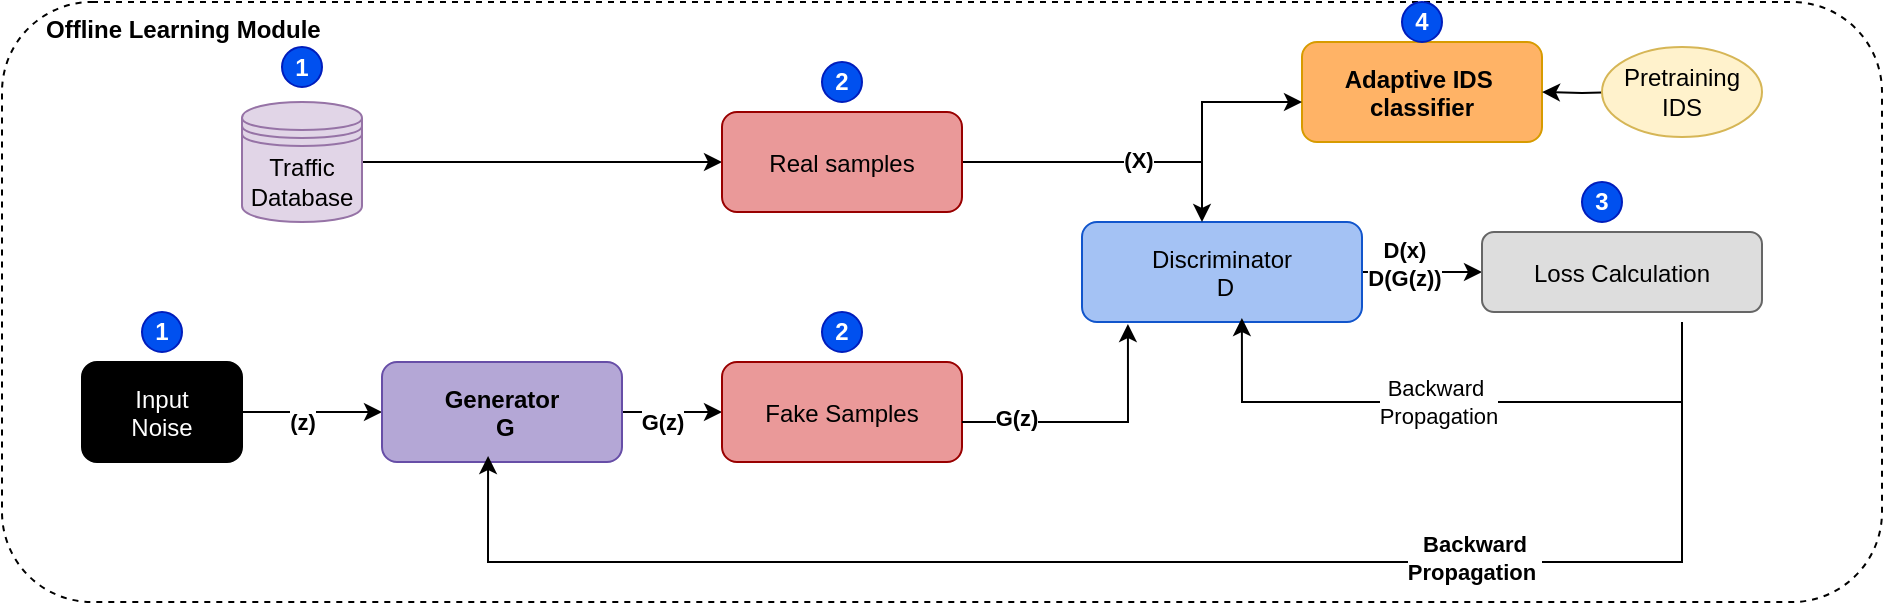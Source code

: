 <mxfile version="28.0.7" pages="3">
  <diagram id="page1" name="IDS + CTGAN Architecture">
    <mxGraphModel dx="872" dy="431" grid="1" gridSize="10" guides="1" tooltips="1" connect="1" arrows="1" fold="1" page="1" pageScale="1" pageWidth="1600" pageHeight="1200" math="0" shadow="0">
      <root>
        <mxCell id="0" />
        <mxCell id="1" parent="0" />
        <mxCell id="boxIDS" value="" style="rounded=1;dashed=1;fillColor=none;strokeColor=#000000;" parent="1" vertex="1">
          <mxGeometry x="40" y="30" width="940" height="300" as="geometry" />
        </mxCell>
        <mxCell id="labIDS" value="Offline Learning Module" style="text;html=1;fontStyle=1;fillColor=none;strokeColor=none;" parent="1" vertex="1">
          <mxGeometry x="60" y="30" width="100" height="20" as="geometry" />
        </mxCell>
        <mxCell id="ids" value="Adaptive IDS &#xa;classifier" style="rounded=1;fillColor=#ffb366;strokeColor=#d79b00;fontStyle=1;" parent="1" vertex="1">
          <mxGeometry x="690" y="50" width="120" height="50" as="geometry" />
        </mxCell>
        <mxCell id="4" style="endArrow=block;" parent="1" edge="1">
          <mxGeometry relative="1" as="geometry" />
        </mxCell>
        <mxCell id="8kCb_KNf4K_WgnJwePz0-16" value="" style="edgeStyle=orthogonalEdgeStyle;rounded=0;orthogonalLoop=1;jettySize=auto;html=1;" parent="1" source="8kCb_KNf4K_WgnJwePz0-12" target="8kCb_KNf4K_WgnJwePz0-13" edge="1">
          <mxGeometry relative="1" as="geometry" />
        </mxCell>
        <mxCell id="8kCb_KNf4K_WgnJwePz0-20" value="&lt;b&gt;(z)&lt;/b&gt;" style="edgeLabel;html=1;align=center;verticalAlign=middle;resizable=0;points=[];" parent="8kCb_KNf4K_WgnJwePz0-16" vertex="1" connectable="0">
          <mxGeometry x="-0.1" y="-2" relative="1" as="geometry">
            <mxPoint x="-2" y="3" as="offset" />
          </mxGeometry>
        </mxCell>
        <mxCell id="8kCb_KNf4K_WgnJwePz0-12" value="Input&#xa;Noise" style="rounded=1;fillColor=#000000;fontColor=#ffffff;" parent="1" vertex="1">
          <mxGeometry x="80" y="210" width="80" height="50" as="geometry" />
        </mxCell>
        <mxCell id="8kCb_KNf4K_WgnJwePz0-21" value="" style="edgeStyle=orthogonalEdgeStyle;rounded=0;orthogonalLoop=1;jettySize=auto;html=1;" parent="1" source="8kCb_KNf4K_WgnJwePz0-13" target="8kCb_KNf4K_WgnJwePz0-14" edge="1">
          <mxGeometry relative="1" as="geometry" />
        </mxCell>
        <mxCell id="8kCb_KNf4K_WgnJwePz0-23" value="&lt;b&gt;G(z)&lt;/b&gt;" style="edgeLabel;html=1;align=center;verticalAlign=middle;resizable=0;points=[];" parent="8kCb_KNf4K_WgnJwePz0-21" vertex="1" connectable="0">
          <mxGeometry x="-0.05" y="-1" relative="1" as="geometry">
            <mxPoint x="-4" y="4" as="offset" />
          </mxGeometry>
        </mxCell>
        <mxCell id="8kCb_KNf4K_WgnJwePz0-13" value="Generator&#xa; G" style="rounded=1;fillColor=#b4a7d6;strokeColor=#674ea7;fontStyle=1;" parent="1" vertex="1">
          <mxGeometry x="230" y="210" width="120" height="50" as="geometry" />
        </mxCell>
        <mxCell id="8kCb_KNf4K_WgnJwePz0-14" value="Fake Samples" style="rounded=1;fillColor=#ea9999;strokeColor=#990000;" parent="1" vertex="1">
          <mxGeometry x="400" y="210" width="120" height="50" as="geometry" />
        </mxCell>
        <mxCell id="8kCb_KNf4K_WgnJwePz0-43" value="" style="edgeStyle=orthogonalEdgeStyle;rounded=0;orthogonalLoop=1;jettySize=auto;html=1;" parent="1" source="8kCb_KNf4K_WgnJwePz0-15" target="8kCb_KNf4K_WgnJwePz0-42" edge="1">
          <mxGeometry relative="1" as="geometry" />
        </mxCell>
        <mxCell id="8kCb_KNf4K_WgnJwePz0-44" value="&lt;b&gt;D(x)&lt;/b&gt;&lt;div&gt;&lt;b&gt;D(G(z))&lt;/b&gt;&lt;/div&gt;" style="edgeLabel;html=1;align=center;verticalAlign=middle;resizable=0;points=[];" parent="8kCb_KNf4K_WgnJwePz0-43" vertex="1" connectable="0">
          <mxGeometry x="-0.3" y="4" relative="1" as="geometry">
            <mxPoint as="offset" />
          </mxGeometry>
        </mxCell>
        <mxCell id="8kCb_KNf4K_WgnJwePz0-15" value="Discriminator&#xa; D" style="rounded=1;fillColor=#a4c2f4;strokeColor=#1155cc;" parent="1" vertex="1">
          <mxGeometry x="580" y="140" width="140" height="50" as="geometry" />
        </mxCell>
        <mxCell id="8kCb_KNf4K_WgnJwePz0-26" value="" style="edgeStyle=orthogonalEdgeStyle;rounded=0;orthogonalLoop=1;jettySize=auto;html=1;" parent="1" source="8kCb_KNf4K_WgnJwePz0-24" target="8kCb_KNf4K_WgnJwePz0-25" edge="1">
          <mxGeometry relative="1" as="geometry" />
        </mxCell>
        <mxCell id="8kCb_KNf4K_WgnJwePz0-24" value="Traffic&lt;div&gt;Database&lt;/div&gt;" style="shape=datastore;whiteSpace=wrap;html=1;fillColor=#e1d5e7;strokeColor=#9673a6;" parent="1" vertex="1">
          <mxGeometry x="160" y="80" width="60" height="60" as="geometry" />
        </mxCell>
        <mxCell id="8kCb_KNf4K_WgnJwePz0-27" value="" style="edgeStyle=orthogonalEdgeStyle;rounded=0;orthogonalLoop=1;jettySize=auto;html=1;" parent="1" source="8kCb_KNf4K_WgnJwePz0-25" target="8kCb_KNf4K_WgnJwePz0-15" edge="1">
          <mxGeometry relative="1" as="geometry">
            <Array as="points">
              <mxPoint x="640" y="110" />
            </Array>
          </mxGeometry>
        </mxCell>
        <mxCell id="8kCb_KNf4K_WgnJwePz0-31" value="&lt;b&gt;&lt;font&gt;(X)&lt;/font&gt;&lt;/b&gt;" style="edgeLabel;html=1;align=center;verticalAlign=middle;resizable=0;points=[];" parent="8kCb_KNf4K_WgnJwePz0-27" vertex="1" connectable="0">
          <mxGeometry x="0.173" y="1" relative="1" as="geometry">
            <mxPoint as="offset" />
          </mxGeometry>
        </mxCell>
        <mxCell id="8kCb_KNf4K_WgnJwePz0-25" value="Real samples" style="rounded=1;fillColor=#ea9999;strokeColor=#990000;" parent="1" vertex="1">
          <mxGeometry x="400" y="85" width="120" height="50" as="geometry" />
        </mxCell>
        <mxCell id="8kCb_KNf4K_WgnJwePz0-30" value="" style="endArrow=classic;html=1;rounded=0;entryX=0.164;entryY=1.02;entryDx=0;entryDy=0;entryPerimeter=0;" parent="1" target="8kCb_KNf4K_WgnJwePz0-15" edge="1">
          <mxGeometry width="50" height="50" relative="1" as="geometry">
            <mxPoint x="520" y="240" as="sourcePoint" />
            <mxPoint x="570" y="190" as="targetPoint" />
            <Array as="points">
              <mxPoint x="603" y="240" />
            </Array>
          </mxGeometry>
        </mxCell>
        <mxCell id="8kCb_KNf4K_WgnJwePz0-32" value="&lt;b&gt;G(z)&lt;/b&gt;" style="edgeLabel;html=1;align=center;verticalAlign=middle;resizable=0;points=[];" parent="8kCb_KNf4K_WgnJwePz0-30" vertex="1" connectable="0">
          <mxGeometry x="0.127" y="2" relative="1" as="geometry">
            <mxPoint x="-48" as="offset" />
          </mxGeometry>
        </mxCell>
        <mxCell id="8kCb_KNf4K_WgnJwePz0-42" value="Loss Calculation" style="rounded=1;fillColor=#dddddd;strokeColor=#666666;" parent="1" vertex="1">
          <mxGeometry x="780" y="145" width="140" height="40" as="geometry" />
        </mxCell>
        <mxCell id="8kCb_KNf4K_WgnJwePz0-47" value="" style="endArrow=classic;html=1;rounded=0;entryX=0;entryY=0.6;entryDx=0;entryDy=0;entryPerimeter=0;" parent="1" target="ids" edge="1">
          <mxGeometry width="50" height="50" relative="1" as="geometry">
            <mxPoint x="640" y="110" as="sourcePoint" />
            <mxPoint x="690" y="60" as="targetPoint" />
            <Array as="points">
              <mxPoint x="640" y="80" />
            </Array>
          </mxGeometry>
        </mxCell>
        <mxCell id="8kCb_KNf4K_WgnJwePz0-49" value="" style="edgeStyle=orthogonalEdgeStyle;rounded=0;orthogonalLoop=1;jettySize=auto;html=1;" parent="1" target="ids" edge="1">
          <mxGeometry relative="1" as="geometry">
            <mxPoint x="850" y="75" as="sourcePoint" />
          </mxGeometry>
        </mxCell>
        <mxCell id="8kCb_KNf4K_WgnJwePz0-50" value="" style="endArrow=classic;html=1;rounded=0;entryX=0.442;entryY=0.94;entryDx=0;entryDy=0;entryPerimeter=0;" parent="1" target="8kCb_KNf4K_WgnJwePz0-13" edge="1">
          <mxGeometry width="50" height="50" relative="1" as="geometry">
            <mxPoint x="880" y="190" as="sourcePoint" />
            <mxPoint x="610" y="260" as="targetPoint" />
            <Array as="points">
              <mxPoint x="880" y="310" />
              <mxPoint x="283" y="310" />
            </Array>
          </mxGeometry>
        </mxCell>
        <mxCell id="8kCb_KNf4K_WgnJwePz0-51" value="&lt;b&gt;Backward&lt;/b&gt;&lt;div&gt;&lt;b&gt;Propagation&amp;nbsp;&lt;/b&gt;&lt;/div&gt;" style="edgeLabel;html=1;align=center;verticalAlign=middle;resizable=0;points=[];" parent="8kCb_KNf4K_WgnJwePz0-50" vertex="1" connectable="0">
          <mxGeometry x="-0.417" y="-2" relative="1" as="geometry">
            <mxPoint as="offset" />
          </mxGeometry>
        </mxCell>
        <mxCell id="8kCb_KNf4K_WgnJwePz0-52" value="" style="endArrow=classic;html=1;rounded=0;entryX=0.571;entryY=0.96;entryDx=0;entryDy=0;entryPerimeter=0;" parent="1" target="8kCb_KNf4K_WgnJwePz0-15" edge="1">
          <mxGeometry width="50" height="50" relative="1" as="geometry">
            <mxPoint x="880" y="230" as="sourcePoint" />
            <mxPoint x="690" y="210" as="targetPoint" />
            <Array as="points">
              <mxPoint x="660" y="230" />
            </Array>
          </mxGeometry>
        </mxCell>
        <mxCell id="fAszUFgawFRJL8DUQpxN-4" value="Backward&amp;nbsp;&lt;div&gt;Propagation&lt;/div&gt;" style="edgeLabel;html=1;align=center;verticalAlign=middle;resizable=0;points=[];" parent="8kCb_KNf4K_WgnJwePz0-52" vertex="1" connectable="0">
          <mxGeometry x="-0.069" relative="1" as="geometry">
            <mxPoint as="offset" />
          </mxGeometry>
        </mxCell>
        <mxCell id="fAszUFgawFRJL8DUQpxN-6" value="Pretraining&lt;div&gt;IDS&lt;/div&gt;" style="ellipse;whiteSpace=wrap;html=1;fillColor=#fff2cc;strokeColor=#d6b656;" parent="1" vertex="1">
          <mxGeometry x="840" y="52.5" width="80" height="45" as="geometry" />
        </mxCell>
        <mxCell id="IOPuzLWLRdmi_JQZl83i-4" value="&lt;b&gt;1&lt;/b&gt;" style="ellipse;whiteSpace=wrap;html=1;fillColor=#0050ef;fontColor=#ffffff;strokeColor=#001DBC;" vertex="1" parent="1">
          <mxGeometry x="110" y="185" width="20" height="20" as="geometry" />
        </mxCell>
        <mxCell id="IOPuzLWLRdmi_JQZl83i-5" value="&lt;b&gt;1&lt;/b&gt;" style="ellipse;whiteSpace=wrap;html=1;fillColor=#0050ef;fontColor=#ffffff;strokeColor=#001DBC;" vertex="1" parent="1">
          <mxGeometry x="180" y="52.5" width="20" height="20" as="geometry" />
        </mxCell>
        <mxCell id="IOPuzLWLRdmi_JQZl83i-6" value="&lt;b&gt;2&lt;/b&gt;" style="ellipse;whiteSpace=wrap;html=1;fillColor=#0050ef;fontColor=#ffffff;strokeColor=#001DBC;" vertex="1" parent="1">
          <mxGeometry x="450" y="60" width="20" height="20" as="geometry" />
        </mxCell>
        <mxCell id="IOPuzLWLRdmi_JQZl83i-7" value="&lt;b&gt;2&lt;/b&gt;" style="ellipse;whiteSpace=wrap;html=1;fillColor=#0050ef;fontColor=#ffffff;strokeColor=#001DBC;" vertex="1" parent="1">
          <mxGeometry x="450" y="185" width="20" height="20" as="geometry" />
        </mxCell>
        <mxCell id="IOPuzLWLRdmi_JQZl83i-8" value="&lt;b&gt;3&lt;/b&gt;" style="ellipse;whiteSpace=wrap;html=1;fillColor=#0050ef;fontColor=#ffffff;strokeColor=#001DBC;" vertex="1" parent="1">
          <mxGeometry x="830" y="120" width="20" height="20" as="geometry" />
        </mxCell>
        <mxCell id="IOPuzLWLRdmi_JQZl83i-9" value="&lt;b&gt;4&lt;/b&gt;" style="ellipse;whiteSpace=wrap;html=1;fillColor=#0050ef;fontColor=#ffffff;strokeColor=#001DBC;" vertex="1" parent="1">
          <mxGeometry x="740" y="30" width="20" height="20" as="geometry" />
        </mxCell>
      </root>
    </mxGraphModel>
  </diagram>
  <diagram id="KX8tMPdGqFjX7cJ3U-cG" name="Page-2">
    <mxGraphModel dx="872" dy="431" grid="1" gridSize="10" guides="1" tooltips="1" connect="1" arrows="1" fold="1" page="1" pageScale="1" pageWidth="827" pageHeight="1169" math="0" shadow="0">
      <root>
        <mxCell id="0" />
        <mxCell id="1" parent="0" />
        <mxCell id="4LsEy1wEaaYIPvMXNF_o-7" value="" style="edgeStyle=orthogonalEdgeStyle;rounded=0;orthogonalLoop=1;jettySize=auto;html=1;" edge="1" parent="1" source="4LsEy1wEaaYIPvMXNF_o-1" target="4LsEy1wEaaYIPvMXNF_o-2">
          <mxGeometry relative="1" as="geometry" />
        </mxCell>
        <mxCell id="4LsEy1wEaaYIPvMXNF_o-1" value="&lt;b&gt;Traffic&lt;/b&gt;&lt;div&gt;&lt;b&gt;Dataset&lt;/b&gt;&lt;/div&gt;" style="shape=datastore;whiteSpace=wrap;html=1;fillColor=#e1d5e7;strokeColor=#9673a6;" vertex="1" parent="1">
          <mxGeometry x="100" y="160" width="60" height="70" as="geometry" />
        </mxCell>
        <mxCell id="4LsEy1wEaaYIPvMXNF_o-8" value="" style="edgeStyle=orthogonalEdgeStyle;rounded=0;orthogonalLoop=1;jettySize=auto;html=1;" edge="1" parent="1" source="4LsEy1wEaaYIPvMXNF_o-2" target="4LsEy1wEaaYIPvMXNF_o-3">
          <mxGeometry relative="1" as="geometry" />
        </mxCell>
        <mxCell id="4LsEy1wEaaYIPvMXNF_o-2" value="&lt;b&gt;Class-Balanced Sampling&lt;/b&gt;" style="rounded=0;whiteSpace=wrap;html=1;fillColor=#fad7ac;strokeColor=#b46504;" vertex="1" parent="1">
          <mxGeometry x="220" y="165" width="120" height="60" as="geometry" />
        </mxCell>
        <mxCell id="4LsEy1wEaaYIPvMXNF_o-9" value="" style="edgeStyle=orthogonalEdgeStyle;rounded=0;orthogonalLoop=1;jettySize=auto;html=1;" edge="1" parent="1" source="4LsEy1wEaaYIPvMXNF_o-3" target="4LsEy1wEaaYIPvMXNF_o-5">
          <mxGeometry relative="1" as="geometry" />
        </mxCell>
        <mxCell id="4LsEy1wEaaYIPvMXNF_o-3" value="&lt;b&gt;Feature Significance Selection&lt;/b&gt;" style="rounded=0;whiteSpace=wrap;html=1;fillColor=#76608a;fontColor=#ffffff;strokeColor=#432D57;" vertex="1" parent="1">
          <mxGeometry x="400" y="165" width="140" height="60" as="geometry" />
        </mxCell>
        <mxCell id="4LsEy1wEaaYIPvMXNF_o-11" value="" style="edgeStyle=orthogonalEdgeStyle;rounded=0;orthogonalLoop=1;jettySize=auto;html=1;" edge="1" parent="1" source="4LsEy1wEaaYIPvMXNF_o-4" target="4LsEy1wEaaYIPvMXNF_o-6">
          <mxGeometry relative="1" as="geometry" />
        </mxCell>
        <mxCell id="4LsEy1wEaaYIPvMXNF_o-4" value="&lt;b&gt;Scaling and Encoding&lt;/b&gt;" style="rounded=0;whiteSpace=wrap;html=1;fillColor=#b0e3e6;strokeColor=#0e8088;" vertex="1" parent="1">
          <mxGeometry x="220" y="280" width="120" height="60" as="geometry" />
        </mxCell>
        <mxCell id="4LsEy1wEaaYIPvMXNF_o-10" value="" style="edgeStyle=orthogonalEdgeStyle;rounded=0;orthogonalLoop=1;jettySize=auto;html=1;" edge="1" parent="1" source="4LsEy1wEaaYIPvMXNF_o-5" target="4LsEy1wEaaYIPvMXNF_o-4">
          <mxGeometry relative="1" as="geometry" />
        </mxCell>
        <mxCell id="4LsEy1wEaaYIPvMXNF_o-5" value="&lt;b&gt;Redundancy Pruning&lt;/b&gt;" style="rounded=0;whiteSpace=wrap;html=1;fillColor=#6d8764;fontColor=#ffffff;strokeColor=#3A5431;" vertex="1" parent="1">
          <mxGeometry x="410" y="280" width="120" height="60" as="geometry" />
        </mxCell>
        <mxCell id="4LsEy1wEaaYIPvMXNF_o-6" value="&lt;b&gt;Prepared&lt;/b&gt;&lt;div&gt;&lt;b&gt;Dataset&lt;/b&gt;&lt;/div&gt;" style="shape=datastore;whiteSpace=wrap;html=1;fillColor=#e1d5e7;strokeColor=#9673a6;" vertex="1" parent="1">
          <mxGeometry x="100" y="275" width="60" height="70" as="geometry" />
        </mxCell>
      </root>
    </mxGraphModel>
  </diagram>
  <diagram id="F3JodDhpjsgTbyFMz6hE" name="Page-3">
    <mxGraphModel dx="872" dy="431" grid="1" gridSize="10" guides="1" tooltips="1" connect="1" arrows="1" fold="1" page="1" pageScale="1" pageWidth="827" pageHeight="1169" math="0" shadow="0">
      <root>
        <mxCell id="0" />
        <mxCell id="1" parent="0" />
        <mxCell id="pfEhAok5NRxuE4gQBu6k-3" value="" style="edgeStyle=orthogonalEdgeStyle;rounded=0;orthogonalLoop=1;jettySize=auto;html=1;" parent="1" source="snxVD8WtoDsPqjMUhqQg-3" target="GTeZiYbE6g7VLA0fi6VF-1" edge="1">
          <mxGeometry relative="1" as="geometry" />
        </mxCell>
        <mxCell id="snxVD8WtoDsPqjMUhqQg-3" value="" style="whiteSpace=wrap;html=1;aspect=fixed;fillColor=#eeeeee;strokeColor=#36393d;" parent="1" vertex="1">
          <mxGeometry x="20" y="160" width="160" height="160" as="geometry" />
        </mxCell>
        <mxCell id="1db5Yorb3L3jNKGiWaud-1" value="Trained Discriminator" style="rounded=1;fillColor=#A4C2F4;strokeColor=#36393d;" parent="1" vertex="1">
          <mxGeometry x="30" y="190" width="140" height="40" as="geometry" />
        </mxCell>
        <mxCell id="snxVD8WtoDsPqjMUhqQg-1" value="Trained Generator" style="rounded=1;fillColor=#B4A7D6;strokeColor=#666666;" parent="1" vertex="1">
          <mxGeometry x="30" y="250" width="140" height="40" as="geometry" />
        </mxCell>
        <mxCell id="Cw9rRw29Yz13kwM0iP84-4" value="" style="edgeStyle=orthogonalEdgeStyle;rounded=0;orthogonalLoop=1;jettySize=auto;html=1;" parent="1" source="GTeZiYbE6g7VLA0fi6VF-1" target="a1cZdvnQ18p7-fBVUCkO-1" edge="1">
          <mxGeometry relative="1" as="geometry" />
        </mxCell>
        <mxCell id="GTeZiYbE6g7VLA0fi6VF-1" value="Stream of&#xa;Fake Samples" style="rounded=1;fillColor=#ea9999;strokeColor=#990000;" parent="1" vertex="1">
          <mxGeometry x="250" y="215" width="120" height="50" as="geometry" />
        </mxCell>
        <mxCell id="pfEhAok5NRxuE4gQBu6k-6" value="" style="edgeStyle=orthogonalEdgeStyle;rounded=0;orthogonalLoop=1;jettySize=auto;html=1;" parent="1" source="a1cZdvnQ18p7-fBVUCkO-1" target="xeDAY9MX9qhAZjhbso3A-1" edge="1">
          <mxGeometry relative="1" as="geometry">
            <Array as="points">
              <mxPoint x="510" y="135" />
            </Array>
          </mxGeometry>
        </mxCell>
        <mxCell id="pfEhAok5NRxuE4gQBu6k-9" value="Save&amp;nbsp;&lt;div&gt;classification&lt;/div&gt;" style="edgeLabel;html=1;align=center;verticalAlign=middle;resizable=0;points=[];" parent="pfEhAok5NRxuE4gQBu6k-6" vertex="1" connectable="0">
          <mxGeometry x="-0.307" y="-1" relative="1" as="geometry">
            <mxPoint as="offset" />
          </mxGeometry>
        </mxCell>
        <mxCell id="a1cZdvnQ18p7-fBVUCkO-1" value="Adaptive IDS &#xa;classifier" style="rounded=1;fillColor=#ffb366;strokeColor=#d79b00;fontStyle=1;" parent="1" vertex="1">
          <mxGeometry x="440" y="215" width="120" height="50" as="geometry" />
        </mxCell>
        <mxCell id="pfEhAok5NRxuE4gQBu6k-10" value="" style="edgeStyle=orthogonalEdgeStyle;rounded=0;orthogonalLoop=1;jettySize=auto;html=1;" parent="1" source="omHM86XPjie9SYzvWjVG-1" target="a1cZdvnQ18p7-fBVUCkO-1" edge="1">
          <mxGeometry relative="1" as="geometry" />
        </mxCell>
        <mxCell id="pfEhAok5NRxuE4gQBu6k-11" value="Provide most&amp;nbsp;&lt;div&gt;appropriate action&lt;/div&gt;" style="edgeLabel;html=1;align=center;verticalAlign=middle;resizable=0;points=[];" parent="pfEhAok5NRxuE4gQBu6k-10" vertex="1" connectable="0">
          <mxGeometry x="-0.08" relative="1" as="geometry">
            <mxPoint as="offset" />
          </mxGeometry>
        </mxCell>
        <mxCell id="omHM86XPjie9SYzvWjVG-1" value="RL agent" style="rounded=1;fillColor=#a20025;strokeColor=#6F0000;fontColor=#ffffff;" parent="1" vertex="1">
          <mxGeometry x="580" y="310" width="120" height="50" as="geometry" />
        </mxCell>
        <mxCell id="pfEhAok5NRxuE4gQBu6k-7" value="" style="edgeStyle=orthogonalEdgeStyle;rounded=0;orthogonalLoop=1;jettySize=auto;html=1;" parent="1" source="xeDAY9MX9qhAZjhbso3A-1" target="omHM86XPjie9SYzvWjVG-1" edge="1">
          <mxGeometry relative="1" as="geometry" />
        </mxCell>
        <mxCell id="pfEhAok5NRxuE4gQBu6k-8" value="&lt;b&gt;Trace of recent&lt;/b&gt;&lt;div&gt;&lt;b&gt;classifications&lt;/b&gt;&lt;/div&gt;" style="edgeLabel;html=1;align=center;verticalAlign=middle;resizable=0;points=[];" parent="pfEhAok5NRxuE4gQBu6k-7" vertex="1" connectable="0">
          <mxGeometry x="-0.227" y="3" relative="1" as="geometry">
            <mxPoint as="offset" />
          </mxGeometry>
        </mxCell>
        <mxCell id="xeDAY9MX9qhAZjhbso3A-1" value="Sliding WIndow" style="rounded=1;fillColor=#d80073;strokeColor=#A50040;fontColor=#ffffff;" parent="1" vertex="1">
          <mxGeometry x="580" y="110" width="120" height="50" as="geometry" />
        </mxCell>
        <mxCell id="Cw9rRw29Yz13kwM0iP84-5" value="CTGAN" style="rounded=0;whiteSpace=wrap;html=1;fillColor=#eeeeee;strokeColor=#36393d;" parent="1" vertex="1">
          <mxGeometry x="20" y="140" width="100" height="20" as="geometry" />
        </mxCell>
        <mxCell id="pfEhAok5NRxuE4gQBu6k-13" value="" style="edgeStyle=orthogonalEdgeStyle;rounded=0;orthogonalLoop=1;jettySize=auto;html=1;" parent="1" source="pfEhAok5NRxuE4gQBu6k-12" target="omHM86XPjie9SYzvWjVG-1" edge="1">
          <mxGeometry relative="1" as="geometry">
            <Array as="points">
              <mxPoint x="740" y="265" />
              <mxPoint x="740" y="335" />
            </Array>
          </mxGeometry>
        </mxCell>
        <mxCell id="pfEhAok5NRxuE4gQBu6k-14" value="Supply reward&lt;div&gt;(+1, 0, -1)&lt;/div&gt;" style="edgeLabel;html=1;align=center;verticalAlign=middle;resizable=0;points=[];" parent="pfEhAok5NRxuE4gQBu6k-13" vertex="1" connectable="0">
          <mxGeometry x="-0.16" y="1" relative="1" as="geometry">
            <mxPoint as="offset" />
          </mxGeometry>
        </mxCell>
        <mxCell id="pfEhAok5NRxuE4gQBu6k-12" value="Environment&amp;nbsp;" style="rounded=0;whiteSpace=wrap;html=1;fillColor=#ffcccc;strokeColor=#36393d;" parent="1" vertex="1">
          <mxGeometry x="780" y="230" width="120" height="50" as="geometry" />
        </mxCell>
        <mxCell id="NcS93p1oQxYhlMSHITuK-1" value="" style="rounded=1;dashed=1;fillColor=none;strokeColor=#000000;" parent="1" vertex="1">
          <mxGeometry x="10" y="102.5" width="910" height="277.5" as="geometry" />
        </mxCell>
        <mxCell id="swMFRolmAExGrhOcrirv-1" value="Online Learning Module" style="text;html=1;fontStyle=1;fillColor=none;strokeColor=none;" parent="1" vertex="1">
          <mxGeometry x="27" y="109" width="100" height="20" as="geometry" />
        </mxCell>
        <mxCell id="wO5ZUdn4461GKsSsMnO2-1" value="&lt;b&gt;1&lt;/b&gt;" style="ellipse;whiteSpace=wrap;html=1;fillColor=#0050ef;fontColor=#ffffff;strokeColor=#001DBC;" vertex="1" parent="1">
          <mxGeometry x="127" y="140" width="20" height="20" as="geometry" />
        </mxCell>
        <mxCell id="wO5ZUdn4461GKsSsMnO2-2" value="&lt;b&gt;2&lt;/b&gt;" style="ellipse;whiteSpace=wrap;html=1;fillColor=#0050ef;fontColor=#ffffff;strokeColor=#001DBC;" vertex="1" parent="1">
          <mxGeometry x="480" y="190" width="20" height="20" as="geometry" />
        </mxCell>
        <mxCell id="wO5ZUdn4461GKsSsMnO2-3" value="&lt;b&gt;3&lt;/b&gt;" style="ellipse;whiteSpace=wrap;html=1;fillColor=#0050ef;fontColor=#ffffff;strokeColor=#001DBC;" vertex="1" parent="1">
          <mxGeometry x="650" y="290" width="20" height="20" as="geometry" />
        </mxCell>
        <mxCell id="wO5ZUdn4461GKsSsMnO2-4" value="&lt;b&gt;4&lt;/b&gt;" style="ellipse;whiteSpace=wrap;html=1;fillColor=#0050ef;fontColor=#ffffff;strokeColor=#001DBC;" vertex="1" parent="1">
          <mxGeometry x="830" y="210" width="20" height="20" as="geometry" />
        </mxCell>
      </root>
    </mxGraphModel>
  </diagram>
</mxfile>
